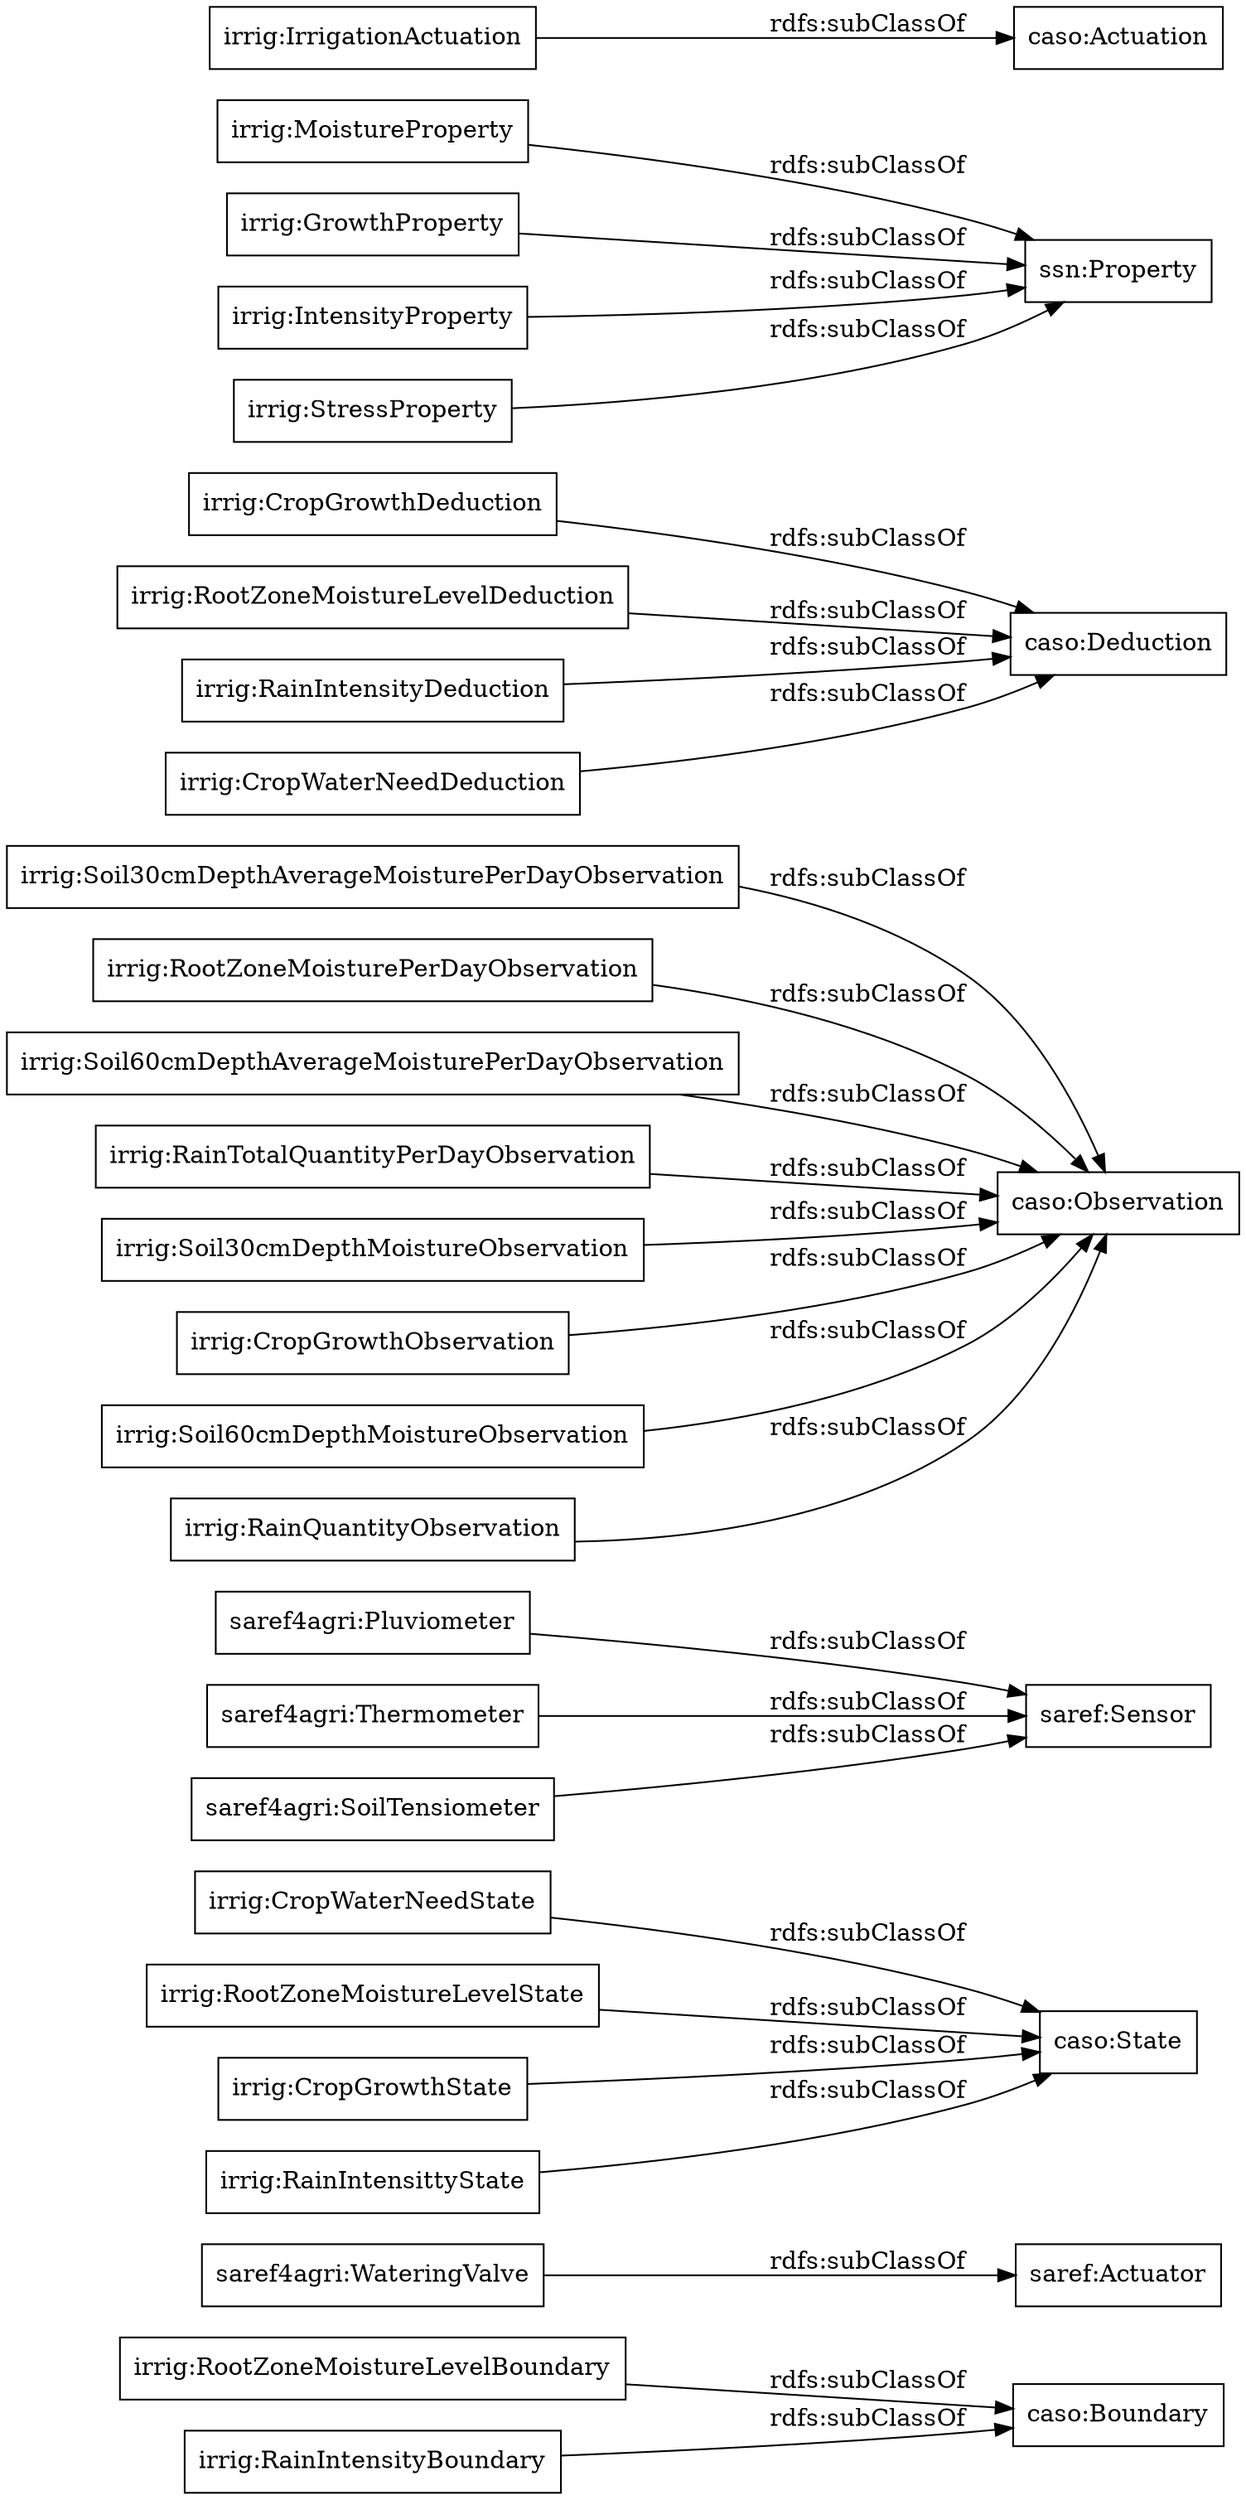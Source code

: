 digraph ar2dtool_diagram { 
rankdir=LR;
size="1000"
node [shape = rectangle, color="black"]; "irrig:RootZoneMoistureLevelBoundary" "saref4agri:WateringValve" "irrig:CropWaterNeedState" "saref4agri:Pluviometer" "irrig:Soil30cmDepthAverageMoisturePerDayObservation" "irrig:CropGrowthDeduction" "irrig:RootZoneMoisturePerDayObservation" "irrig:RootZoneMoistureLevelDeduction" "irrig:MoistureProperty" "irrig:RootZoneMoistureLevelState" "irrig:RainIntensityDeduction" "irrig:Soil60cmDepthAverageMoisturePerDayObservation" "irrig:GrowthProperty" "irrig:RainIntensityBoundary" "irrig:RainTotalQuantityPerDayObservation" "irrig:CropWaterNeedDeduction" "irrig:Soil30cmDepthMoistureObservation" "irrig:CropGrowthObservation" "irrig:IrrigationActuation" "irrig:IntensityProperty" "saref4agri:Thermometer" "irrig:Soil60cmDepthMoistureObservation" "irrig:CropGrowthState" "saref4agri:SoilTensiometer" "irrig:StressProperty" "irrig:RainIntensittyState" "irrig:RainQuantityObservation" ; /*classes style*/
	"irrig:RainIntensityBoundary" -> "caso:Boundary" [ label = "rdfs:subClassOf" ];
	"irrig:RainIntensityDeduction" -> "caso:Deduction" [ label = "rdfs:subClassOf" ];
	"irrig:RootZoneMoistureLevelDeduction" -> "caso:Deduction" [ label = "rdfs:subClassOf" ];
	"irrig:RainTotalQuantityPerDayObservation" -> "caso:Observation" [ label = "rdfs:subClassOf" ];
	"irrig:Soil60cmDepthMoistureObservation" -> "caso:Observation" [ label = "rdfs:subClassOf" ];
	"irrig:IrrigationActuation" -> "caso:Actuation" [ label = "rdfs:subClassOf" ];
	"irrig:CropWaterNeedState" -> "caso:State" [ label = "rdfs:subClassOf" ];
	"irrig:StressProperty" -> "ssn:Property" [ label = "rdfs:subClassOf" ];
	"irrig:RainIntensittyState" -> "caso:State" [ label = "rdfs:subClassOf" ];
	"saref4agri:Thermometer" -> "saref:Sensor" [ label = "rdfs:subClassOf" ];
	"irrig:CropGrowthState" -> "caso:State" [ label = "rdfs:subClassOf" ];
	"irrig:CropGrowthObservation" -> "caso:Observation" [ label = "rdfs:subClassOf" ];
	"irrig:RainQuantityObservation" -> "caso:Observation" [ label = "rdfs:subClassOf" ];
	"saref4agri:SoilTensiometer" -> "saref:Sensor" [ label = "rdfs:subClassOf" ];
	"irrig:Soil30cmDepthAverageMoisturePerDayObservation" -> "caso:Observation" [ label = "rdfs:subClassOf" ];
	"irrig:Soil60cmDepthAverageMoisturePerDayObservation" -> "caso:Observation" [ label = "rdfs:subClassOf" ];
	"irrig:GrowthProperty" -> "ssn:Property" [ label = "rdfs:subClassOf" ];
	"irrig:CropWaterNeedDeduction" -> "caso:Deduction" [ label = "rdfs:subClassOf" ];
	"irrig:MoistureProperty" -> "ssn:Property" [ label = "rdfs:subClassOf" ];
	"irrig:RootZoneMoistureLevelState" -> "caso:State" [ label = "rdfs:subClassOf" ];
	"irrig:RootZoneMoisturePerDayObservation" -> "caso:Observation" [ label = "rdfs:subClassOf" ];
	"irrig:IntensityProperty" -> "ssn:Property" [ label = "rdfs:subClassOf" ];
	"irrig:CropGrowthDeduction" -> "caso:Deduction" [ label = "rdfs:subClassOf" ];
	"saref4agri:WateringValve" -> "saref:Actuator" [ label = "rdfs:subClassOf" ];
	"irrig:Soil30cmDepthMoistureObservation" -> "caso:Observation" [ label = "rdfs:subClassOf" ];
	"saref4agri:Pluviometer" -> "saref:Sensor" [ label = "rdfs:subClassOf" ];
	"irrig:RootZoneMoistureLevelBoundary" -> "caso:Boundary" [ label = "rdfs:subClassOf" ];

}
